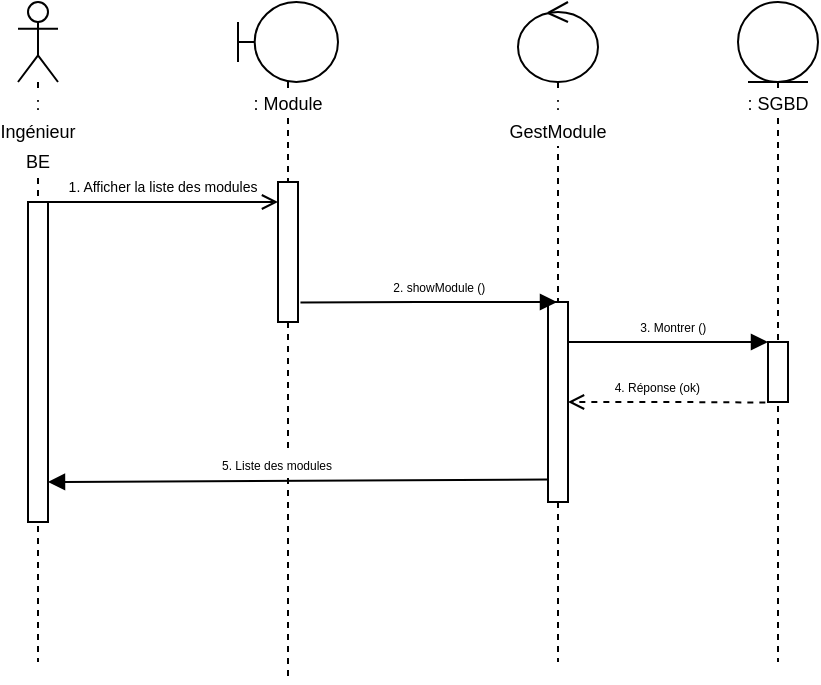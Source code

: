 <mxfile version="13.3.4" type="device"><diagram id="kFxqIiGfflVkpbwv2sRW" name="Page-1"><mxGraphModel dx="852" dy="386" grid="1" gridSize="10" guides="1" tooltips="1" connect="1" arrows="1" fold="1" page="1" pageScale="1" pageWidth="827" pageHeight="1169" math="0" shadow="0"><root><mxCell id="0"/><mxCell id="1" parent="0"/><mxCell id="erOvvMbqrTE1QlpRHogl-3" value="&lt;font style=&quot;font-size: 9px&quot;&gt;: Ingénieur BE&lt;/font&gt;" style="shape=umlLifeline;participant=umlActor;perimeter=lifelinePerimeter;whiteSpace=wrap;html=1;container=1;collapsible=0;recursiveResize=0;verticalAlign=top;spacingTop=36;labelBackgroundColor=#ffffff;outlineConnect=0;" parent="1" vertex="1"><mxGeometry x="180" y="170" width="20" height="330" as="geometry"/></mxCell><mxCell id="erOvvMbqrTE1QlpRHogl-8" value="" style="html=1;points=[];perimeter=orthogonalPerimeter;" parent="erOvvMbqrTE1QlpRHogl-3" vertex="1"><mxGeometry x="5" y="100" width="10" height="160" as="geometry"/></mxCell><mxCell id="erOvvMbqrTE1QlpRHogl-5" value="&lt;font style=&quot;font-size: 9px&quot;&gt;: Module&lt;/font&gt;" style="shape=umlLifeline;participant=umlBoundary;perimeter=lifelinePerimeter;whiteSpace=wrap;html=1;container=1;collapsible=0;recursiveResize=0;verticalAlign=top;spacingTop=36;labelBackgroundColor=#ffffff;outlineConnect=0;" parent="1" vertex="1"><mxGeometry x="290" y="170" width="50" height="340" as="geometry"/></mxCell><mxCell id="erOvvMbqrTE1QlpRHogl-9" value="" style="html=1;points=[];perimeter=orthogonalPerimeter;" parent="erOvvMbqrTE1QlpRHogl-5" vertex="1"><mxGeometry x="20" y="90" width="10" height="70" as="geometry"/></mxCell><mxCell id="erOvvMbqrTE1QlpRHogl-10" value="&lt;font style=&quot;font-size: 7px&quot;&gt;1. Afficher la liste des modules&lt;/font&gt;" style="html=1;verticalAlign=bottom;endArrow=open;exitX=0.8;exitY=0;exitDx=0;exitDy=0;exitPerimeter=0;endFill=0;" parent="1" source="erOvvMbqrTE1QlpRHogl-8" edge="1"><mxGeometry width="80" relative="1" as="geometry"><mxPoint x="200" y="270" as="sourcePoint"/><mxPoint x="310" y="270" as="targetPoint"/></mxGeometry></mxCell><mxCell id="erOvvMbqrTE1QlpRHogl-19" value="&lt;font style=&quot;font-size: 9px&quot;&gt;: GestModule&lt;/font&gt;" style="shape=umlLifeline;participant=umlControl;perimeter=lifelinePerimeter;whiteSpace=wrap;html=1;container=1;collapsible=0;recursiveResize=0;verticalAlign=top;spacingTop=36;labelBackgroundColor=#ffffff;outlineConnect=0;" parent="1" vertex="1"><mxGeometry x="430" y="170" width="40" height="330" as="geometry"/></mxCell><mxCell id="erOvvMbqrTE1QlpRHogl-31" value="" style="html=1;points=[];perimeter=orthogonalPerimeter;" parent="erOvvMbqrTE1QlpRHogl-19" vertex="1"><mxGeometry x="15" y="150" width="10" height="100" as="geometry"/></mxCell><mxCell id="erOvvMbqrTE1QlpRHogl-33" value="&lt;font style=&quot;font-size: 6px&quot;&gt;2. showModule&lt;/font&gt;&lt;font&gt;&lt;span style=&quot;font-size: 6px&quot;&gt;&amp;nbsp;()&amp;nbsp;&lt;/span&gt;&lt;/font&gt;" style="html=1;verticalAlign=bottom;endArrow=block;exitX=1.123;exitY=0.861;exitDx=0;exitDy=0;exitPerimeter=0;endFill=1;" parent="1" source="erOvvMbqrTE1QlpRHogl-9" target="erOvvMbqrTE1QlpRHogl-19" edge="1"><mxGeometry x="0.088" width="80" relative="1" as="geometry"><mxPoint x="313" y="380" as="sourcePoint"/><mxPoint x="446" y="327" as="targetPoint"/><mxPoint as="offset"/><Array as="points"><mxPoint x="390" y="320"/></Array></mxGeometry></mxCell><mxCell id="erOvvMbqrTE1QlpRHogl-69" value="&lt;font style=&quot;font-size: 9px&quot;&gt;: SGBD&lt;/font&gt;" style="shape=umlLifeline;participant=umlEntity;perimeter=lifelinePerimeter;whiteSpace=wrap;html=1;container=1;collapsible=0;recursiveResize=0;verticalAlign=top;spacingTop=36;labelBackgroundColor=#ffffff;outlineConnect=0;" parent="1" vertex="1"><mxGeometry x="540" y="170" width="40" height="330" as="geometry"/></mxCell><mxCell id="HGgp8lc5ijEwWUL0uSrv-1" value="" style="html=1;points=[];perimeter=orthogonalPerimeter;" parent="erOvvMbqrTE1QlpRHogl-69" vertex="1"><mxGeometry x="15" y="170" width="10" height="30" as="geometry"/></mxCell><mxCell id="erOvvMbqrTE1QlpRHogl-70" value="&lt;span style=&quot;font-size: 6px&quot;&gt;3. Montrer ()&amp;nbsp;&lt;/span&gt;" style="html=1;verticalAlign=bottom;endArrow=block;endFill=1;" parent="1" edge="1"><mxGeometry x="0.048" width="80" relative="1" as="geometry"><mxPoint x="455" y="340" as="sourcePoint"/><mxPoint x="555" y="340" as="targetPoint"/><mxPoint as="offset"/><Array as="points"><mxPoint x="510" y="340"/></Array></mxGeometry></mxCell><mxCell id="HGgp8lc5ijEwWUL0uSrv-4" value="&lt;font style=&quot;font-size: 6px&quot;&gt;4. Réponse (ok)&amp;nbsp;&lt;/font&gt;" style="html=1;verticalAlign=bottom;endArrow=open;exitX=-0.133;exitY=1.009;exitDx=0;exitDy=0;exitPerimeter=0;endFill=0;dashed=1;" parent="1" source="HGgp8lc5ijEwWUL0uSrv-1" target="erOvvMbqrTE1QlpRHogl-31" edge="1"><mxGeometry x="0.088" width="80" relative="1" as="geometry"><mxPoint x="329" y="330.3" as="sourcePoint"/><mxPoint x="459.5" y="330.3" as="targetPoint"/><mxPoint as="offset"/><Array as="points"><mxPoint x="510" y="370"/></Array></mxGeometry></mxCell><mxCell id="HGgp8lc5ijEwWUL0uSrv-5" value="&lt;font style=&quot;font-size: 6px&quot;&gt;5. Liste des modules&lt;/font&gt;" style="html=1;verticalAlign=bottom;endArrow=block;endFill=1;exitX=-0.028;exitY=0.888;exitDx=0;exitDy=0;exitPerimeter=0;" parent="1" source="erOvvMbqrTE1QlpRHogl-31" edge="1"><mxGeometry x="0.088" width="80" relative="1" as="geometry"><mxPoint x="440" y="400" as="sourcePoint"/><mxPoint x="195" y="410" as="targetPoint"/><mxPoint as="offset"/></mxGeometry></mxCell></root></mxGraphModel></diagram></mxfile>